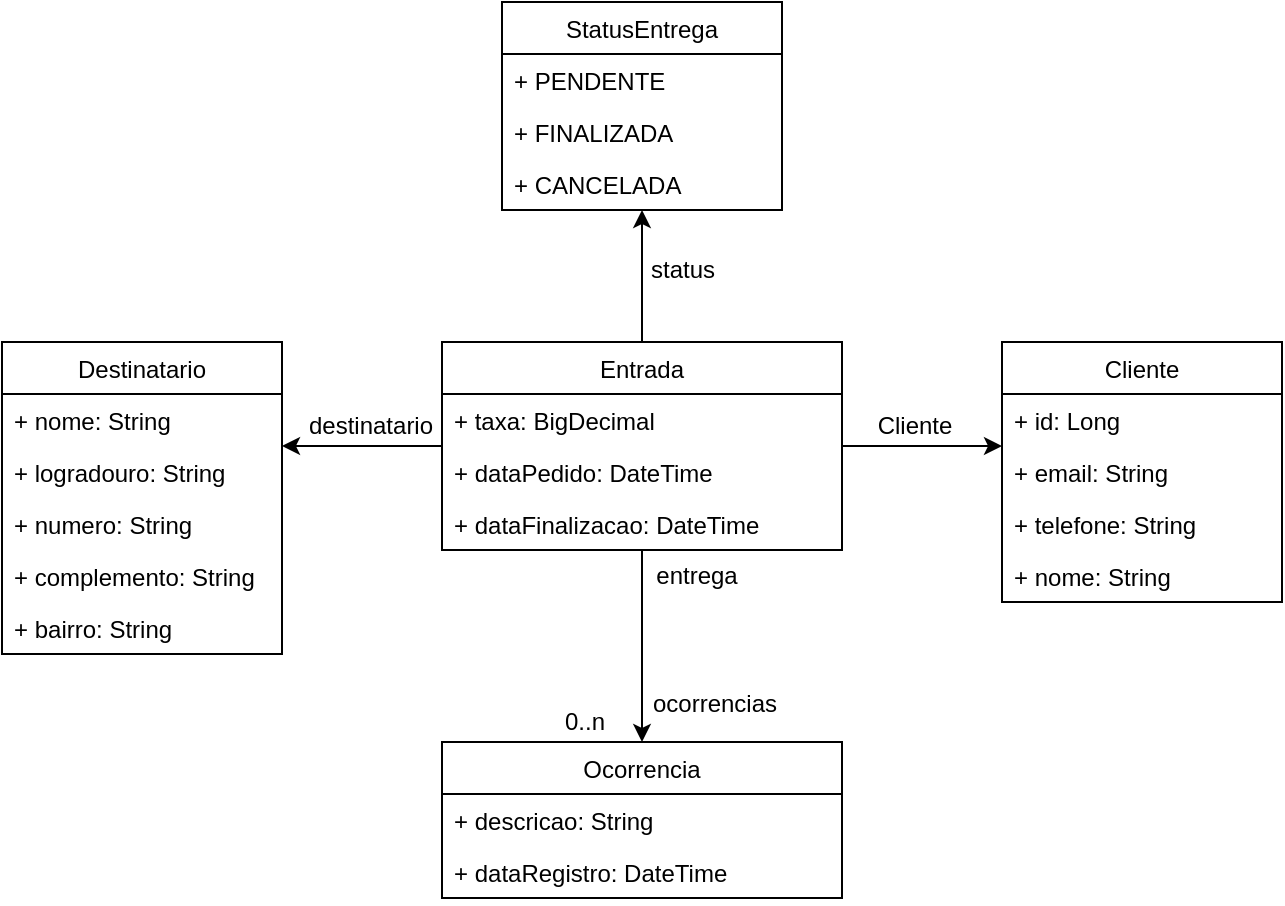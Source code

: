 <mxfile>
    <diagram id="5tLmBMSgxDgYBMJxbZya" name="Entidades">
        <mxGraphModel dx="1643" dy="706" grid="1" gridSize="10" guides="1" tooltips="1" connect="1" arrows="1" fold="1" page="1" pageScale="1" pageWidth="1169" pageHeight="827" math="0" shadow="0">
            <root>
                <mxCell id="0"/>
                <mxCell id="1" parent="0"/>
                <mxCell id="35" value="StatusEntrega" style="swimlane;fontStyle=0;childLayout=stackLayout;horizontal=1;startSize=26;fillColor=none;horizontalStack=0;resizeParent=1;resizeParentMax=0;resizeLast=0;collapsible=1;marginBottom=0;" parent="1" vertex="1">
                    <mxGeometry x="350" y="60" width="140" height="104" as="geometry"/>
                </mxCell>
                <mxCell id="36" value="+ PENDENTE" style="text;strokeColor=none;fillColor=none;align=left;verticalAlign=top;spacingLeft=4;spacingRight=4;overflow=hidden;rotatable=0;points=[[0,0.5],[1,0.5]];portConstraint=eastwest;" parent="35" vertex="1">
                    <mxGeometry y="26" width="140" height="26" as="geometry"/>
                </mxCell>
                <mxCell id="37" value="+ FINALIZADA" style="text;strokeColor=none;fillColor=none;align=left;verticalAlign=top;spacingLeft=4;spacingRight=4;overflow=hidden;rotatable=0;points=[[0,0.5],[1,0.5]];portConstraint=eastwest;" parent="35" vertex="1">
                    <mxGeometry y="52" width="140" height="26" as="geometry"/>
                </mxCell>
                <mxCell id="38" value="+ CANCELADA" style="text;strokeColor=none;fillColor=none;align=left;verticalAlign=top;spacingLeft=4;spacingRight=4;overflow=hidden;rotatable=0;points=[[0,0.5],[1,0.5]];portConstraint=eastwest;" parent="35" vertex="1">
                    <mxGeometry y="78" width="140" height="26" as="geometry"/>
                </mxCell>
                <mxCell id="39" value="Destinatario" style="swimlane;fontStyle=0;childLayout=stackLayout;horizontal=1;startSize=26;fillColor=none;horizontalStack=0;resizeParent=1;resizeParentMax=0;resizeLast=0;collapsible=1;marginBottom=0;" parent="1" vertex="1">
                    <mxGeometry x="100" y="230" width="140" height="156" as="geometry"/>
                </mxCell>
                <mxCell id="40" value="+ nome: String" style="text;strokeColor=none;fillColor=none;align=left;verticalAlign=top;spacingLeft=4;spacingRight=4;overflow=hidden;rotatable=0;points=[[0,0.5],[1,0.5]];portConstraint=eastwest;" parent="39" vertex="1">
                    <mxGeometry y="26" width="140" height="26" as="geometry"/>
                </mxCell>
                <mxCell id="55" value="+ logradouro: String" style="text;strokeColor=none;fillColor=none;align=left;verticalAlign=top;spacingLeft=4;spacingRight=4;overflow=hidden;rotatable=0;points=[[0,0.5],[1,0.5]];portConstraint=eastwest;" parent="39" vertex="1">
                    <mxGeometry y="52" width="140" height="26" as="geometry"/>
                </mxCell>
                <mxCell id="56" value="+ numero: String" style="text;strokeColor=none;fillColor=none;align=left;verticalAlign=top;spacingLeft=4;spacingRight=4;overflow=hidden;rotatable=0;points=[[0,0.5],[1,0.5]];portConstraint=eastwest;" parent="39" vertex="1">
                    <mxGeometry y="78" width="140" height="26" as="geometry"/>
                </mxCell>
                <mxCell id="57" value="+ complemento: String" style="text;strokeColor=none;fillColor=none;align=left;verticalAlign=top;spacingLeft=4;spacingRight=4;overflow=hidden;rotatable=0;points=[[0,0.5],[1,0.5]];portConstraint=eastwest;" parent="39" vertex="1">
                    <mxGeometry y="104" width="140" height="26" as="geometry"/>
                </mxCell>
                <mxCell id="58" value="+ bairro: String" style="text;strokeColor=none;fillColor=none;align=left;verticalAlign=top;spacingLeft=4;spacingRight=4;overflow=hidden;rotatable=0;points=[[0,0.5],[1,0.5]];portConstraint=eastwest;" parent="39" vertex="1">
                    <mxGeometry y="130" width="140" height="26" as="geometry"/>
                </mxCell>
                <mxCell id="43" value="Cliente" style="swimlane;fontStyle=0;childLayout=stackLayout;horizontal=1;startSize=26;fillColor=none;horizontalStack=0;resizeParent=1;resizeParentMax=0;resizeLast=0;collapsible=1;marginBottom=0;" parent="1" vertex="1">
                    <mxGeometry x="600" y="230" width="140" height="130" as="geometry"/>
                </mxCell>
                <mxCell id="44" value="+ id: Long" style="text;strokeColor=none;fillColor=none;align=left;verticalAlign=top;spacingLeft=4;spacingRight=4;overflow=hidden;rotatable=0;points=[[0,0.5],[1,0.5]];portConstraint=eastwest;" parent="43" vertex="1">
                    <mxGeometry y="26" width="140" height="26" as="geometry"/>
                </mxCell>
                <mxCell id="59" value="+ email: String" style="text;strokeColor=none;fillColor=none;align=left;verticalAlign=top;spacingLeft=4;spacingRight=4;overflow=hidden;rotatable=0;points=[[0,0.5],[1,0.5]];portConstraint=eastwest;" parent="43" vertex="1">
                    <mxGeometry y="52" width="140" height="26" as="geometry"/>
                </mxCell>
                <mxCell id="60" value="+ telefone: String" style="text;strokeColor=none;fillColor=none;align=left;verticalAlign=top;spacingLeft=4;spacingRight=4;overflow=hidden;rotatable=0;points=[[0,0.5],[1,0.5]];portConstraint=eastwest;" parent="43" vertex="1">
                    <mxGeometry y="78" width="140" height="26" as="geometry"/>
                </mxCell>
                <mxCell id="85" value="+ nome: String" style="text;strokeColor=none;fillColor=none;align=left;verticalAlign=top;spacingLeft=4;spacingRight=4;overflow=hidden;rotatable=0;points=[[0,0.5],[1,0.5]];portConstraint=eastwest;" parent="43" vertex="1">
                    <mxGeometry y="104" width="140" height="26" as="geometry"/>
                </mxCell>
                <mxCell id="72" style="edgeStyle=none;html=1;" parent="1" source="47" edge="1">
                    <mxGeometry relative="1" as="geometry">
                        <mxPoint x="240" y="282" as="targetPoint"/>
                    </mxGeometry>
                </mxCell>
                <mxCell id="73" style="edgeStyle=none;html=1;entryX=0;entryY=0;entryDx=0;entryDy=0;entryPerimeter=0;" parent="1" source="47" target="59" edge="1">
                    <mxGeometry relative="1" as="geometry"/>
                </mxCell>
                <mxCell id="74" style="edgeStyle=none;html=1;entryX=0.5;entryY=0;entryDx=0;entryDy=0;" parent="1" source="47" target="61" edge="1">
                    <mxGeometry relative="1" as="geometry"/>
                </mxCell>
                <mxCell id="75" style="edgeStyle=none;html=1;entryX=0.5;entryY=1;entryDx=0;entryDy=0;" parent="1" source="47" target="35" edge="1">
                    <mxGeometry relative="1" as="geometry"/>
                </mxCell>
                <mxCell id="47" value="Entrada" style="swimlane;fontStyle=0;childLayout=stackLayout;horizontal=1;startSize=26;fillColor=none;horizontalStack=0;resizeParent=1;resizeParentMax=0;resizeLast=0;collapsible=1;marginBottom=0;" parent="1" vertex="1">
                    <mxGeometry x="320" y="230" width="200" height="104" as="geometry"/>
                </mxCell>
                <mxCell id="48" value="+ taxa: BigDecimal" style="text;strokeColor=none;fillColor=none;align=left;verticalAlign=top;spacingLeft=4;spacingRight=4;overflow=hidden;rotatable=0;points=[[0,0.5],[1,0.5]];portConstraint=eastwest;" parent="47" vertex="1">
                    <mxGeometry y="26" width="200" height="26" as="geometry"/>
                </mxCell>
                <mxCell id="49" value="+ dataPedido: DateTime" style="text;strokeColor=none;fillColor=none;align=left;verticalAlign=top;spacingLeft=4;spacingRight=4;overflow=hidden;rotatable=0;points=[[0,0.5],[1,0.5]];portConstraint=eastwest;" parent="47" vertex="1">
                    <mxGeometry y="52" width="200" height="26" as="geometry"/>
                </mxCell>
                <mxCell id="50" value="+ dataFinalizacao: DateTime" style="text;strokeColor=none;fillColor=none;align=left;verticalAlign=top;spacingLeft=4;spacingRight=4;overflow=hidden;rotatable=0;points=[[0,0.5],[1,0.5]];portConstraint=eastwest;" parent="47" vertex="1">
                    <mxGeometry y="78" width="200" height="26" as="geometry"/>
                </mxCell>
                <mxCell id="61" value="Ocorrencia" style="swimlane;fontStyle=0;childLayout=stackLayout;horizontal=1;startSize=26;fillColor=none;horizontalStack=0;resizeParent=1;resizeParentMax=0;resizeLast=0;collapsible=1;marginBottom=0;" parent="1" vertex="1">
                    <mxGeometry x="320" y="430" width="200" height="78" as="geometry"/>
                </mxCell>
                <mxCell id="62" value="+ descricao: String" style="text;strokeColor=none;fillColor=none;align=left;verticalAlign=top;spacingLeft=4;spacingRight=4;overflow=hidden;rotatable=0;points=[[0,0.5],[1,0.5]];portConstraint=eastwest;" parent="61" vertex="1">
                    <mxGeometry y="26" width="200" height="26" as="geometry"/>
                </mxCell>
                <mxCell id="63" value="+ dataRegistro: DateTime" style="text;strokeColor=none;fillColor=none;align=left;verticalAlign=top;spacingLeft=4;spacingRight=4;overflow=hidden;rotatable=0;points=[[0,0.5],[1,0.5]];portConstraint=eastwest;" parent="61" vertex="1">
                    <mxGeometry y="52" width="200" height="26" as="geometry"/>
                </mxCell>
                <mxCell id="71" value="Cliente" style="text;html=1;align=center;verticalAlign=middle;resizable=0;points=[];autosize=1;strokeColor=none;fillColor=none;" parent="1" vertex="1">
                    <mxGeometry x="526" y="257" width="60" height="30" as="geometry"/>
                </mxCell>
                <mxCell id="76" value="status" style="text;html=1;align=center;verticalAlign=middle;resizable=0;points=[];autosize=1;strokeColor=none;fillColor=none;" parent="1" vertex="1">
                    <mxGeometry x="410" y="179" width="60" height="30" as="geometry"/>
                </mxCell>
                <mxCell id="77" value="destinatario" style="text;html=1;align=center;verticalAlign=middle;resizable=0;points=[];autosize=1;strokeColor=none;fillColor=none;" parent="1" vertex="1">
                    <mxGeometry x="239" y="257" width="90" height="30" as="geometry"/>
                </mxCell>
                <mxCell id="78" value="ocorrencias" style="text;html=1;align=center;verticalAlign=middle;resizable=0;points=[];autosize=1;strokeColor=none;fillColor=none;" parent="1" vertex="1">
                    <mxGeometry x="411" y="396" width="90" height="30" as="geometry"/>
                </mxCell>
                <mxCell id="82" value="entrega" style="text;html=1;align=center;verticalAlign=middle;resizable=0;points=[];autosize=1;strokeColor=none;fillColor=none;" parent="1" vertex="1">
                    <mxGeometry x="417" y="332" width="60" height="30" as="geometry"/>
                </mxCell>
                <mxCell id="84" value="0..n" style="text;html=1;align=center;verticalAlign=middle;resizable=0;points=[];autosize=1;strokeColor=none;fillColor=none;" parent="1" vertex="1">
                    <mxGeometry x="371" y="405" width="40" height="30" as="geometry"/>
                </mxCell>
            </root>
        </mxGraphModel>
    </diagram>
    <diagram id="7nRU8KSiS7WhjEOGO8yk" name="Componentes">
        <mxGraphModel dx="1494" dy="529" grid="1" gridSize="10" guides="1" tooltips="1" connect="1" arrows="1" fold="1" page="1" pageScale="2" pageWidth="1169" pageHeight="827" math="0" shadow="0">
            <root>
                <mxCell id="0"/>
                <mxCell id="1" parent="0"/>
                <mxCell id="JBc-oJvSOb936fm6z87Y-61" value="" style="rounded=0;whiteSpace=wrap;html=1;strokeColor=#FFFFFF;fillColor=#76608a;strokeWidth=2;fontColor=#ffffff;dashed=1;" vertex="1" parent="1">
                    <mxGeometry x="570" y="110" width="160" height="140" as="geometry"/>
                </mxCell>
                <mxCell id="JBc-oJvSOb936fm6z87Y-27" value="" style="rounded=0;whiteSpace=wrap;html=1;strokeColor=default;fillColor=#003366;gradientColor=none;strokeWidth=2;dashed=1;" vertex="1" parent="1">
                    <mxGeometry x="350" y="280" width="610" height="450" as="geometry"/>
                </mxCell>
                <mxCell id="JBc-oJvSOb936fm6z87Y-20" value="" style="rounded=0;whiteSpace=wrap;html=1;strokeColor=default;fillColor=#663300;gradientColor=none;strokeWidth=2;dashed=1;" vertex="1" parent="1">
                    <mxGeometry x="150" y="280" width="190" height="450" as="geometry"/>
                </mxCell>
                <mxCell id="JBc-oJvSOb936fm6z87Y-9" value="" style="rounded=0;whiteSpace=wrap;html=1;fillColor=none;gradientColor=none;dashed=1;strokeWidth=2;" vertex="1" parent="1">
                    <mxGeometry x="170" y="318" width="150" height="162" as="geometry"/>
                </mxCell>
                <mxCell id="JBc-oJvSOb936fm6z87Y-12" value="" style="rounded=0;whiteSpace=wrap;html=1;fillColor=none;gradientColor=none;dashed=1;strokeWidth=2;" vertex="1" parent="1">
                    <mxGeometry x="170" y="540" width="150" height="170" as="geometry"/>
                </mxCell>
                <mxCell id="JBc-oJvSOb936fm6z87Y-4" value="API" style="text;html=1;align=center;verticalAlign=middle;resizable=0;points=[];autosize=1;strokeColor=none;fillColor=none;" vertex="1" parent="1">
                    <mxGeometry x="140" y="250" width="40" height="30" as="geometry"/>
                </mxCell>
                <mxCell id="JBc-oJvSOb936fm6z87Y-46" style="edgeStyle=orthogonalEdgeStyle;html=1;entryX=0;entryY=0.5;entryDx=0;entryDy=0;elbow=vertical;fillColor=#1ba1e2;strokeColor=#006EAF;startArrow=none;startFill=0;strokeWidth=2;" edge="1" parent="1" source="JBc-oJvSOb936fm6z87Y-5" target="JBc-oJvSOb936fm6z87Y-16">
                    <mxGeometry relative="1" as="geometry">
                        <Array as="points">
                            <mxPoint x="120" y="440"/>
                            <mxPoint x="120" y="355"/>
                        </Array>
                    </mxGeometry>
                </mxCell>
                <mxCell id="JBc-oJvSOb936fm6z87Y-5" value="" style="outlineConnect=0;dashed=0;verticalLabelPosition=bottom;verticalAlign=top;align=center;html=1;shape=mxgraph.aws3.http_protocol;fillColor=#5294CF;gradientColor=none;" vertex="1" parent="1">
                    <mxGeometry x="28.5" y="410" width="63" height="66" as="geometry"/>
                </mxCell>
                <mxCell id="JBc-oJvSOb936fm6z87Y-7" style="edgeStyle=none;html=1;entryX=0.5;entryY=0;entryDx=0;entryDy=0;entryPerimeter=0;fillColor=#1ba1e2;strokeColor=#006EAF;strokeWidth=2;" edge="1" parent="1" source="JBc-oJvSOb936fm6z87Y-6" target="JBc-oJvSOb936fm6z87Y-5">
                    <mxGeometry relative="1" as="geometry"/>
                </mxCell>
                <mxCell id="JBc-oJvSOb936fm6z87Y-6" value="" style="image;html=1;image=img/lib/clip_art/computers/MacBook_128x128.png;fillColor=#FF99CC;gradientColor=none;" vertex="1" parent="1">
                    <mxGeometry x="40" y="270" width="40" height="70" as="geometry"/>
                </mxCell>
                <mxCell id="JBc-oJvSOb936fm6z87Y-10" value="Frontend" style="text;html=1;align=center;verticalAlign=middle;resizable=0;points=[];autosize=1;strokeColor=none;fillColor=none;" vertex="1" parent="1">
                    <mxGeometry x="20" y="260" width="70" height="30" as="geometry"/>
                </mxCell>
                <mxCell id="JBc-oJvSOb936fm6z87Y-11" value="Controller" style="text;html=1;align=center;verticalAlign=middle;resizable=0;points=[];autosize=1;strokeColor=none;fillColor=none;" vertex="1" parent="1">
                    <mxGeometry x="160" y="290" width="80" height="30" as="geometry"/>
                </mxCell>
                <mxCell id="JBc-oJvSOb936fm6z87Y-13" value="ExceptionHandler" style="text;html=1;align=center;verticalAlign=middle;resizable=0;points=[];autosize=1;strokeColor=none;fillColor=none;" vertex="1" parent="1">
                    <mxGeometry x="160" y="510" width="120" height="30" as="geometry"/>
                </mxCell>
                <mxCell id="JBc-oJvSOb936fm6z87Y-33" style="edgeStyle=none;html=1;exitX=1;exitY=0;exitDx=0;exitDy=0;entryX=0;entryY=0;entryDx=0;entryDy=0;fillColor=#1ba1e2;strokeColor=#006EAF;startArrow=none;startFill=0;strokeWidth=2;" edge="1" parent="1" source="JBc-oJvSOb936fm6z87Y-16" target="JBc-oJvSOb936fm6z87Y-30">
                    <mxGeometry relative="1" as="geometry"/>
                </mxCell>
                <mxCell id="JBc-oJvSOb936fm6z87Y-16" value="ClienteController" style="rounded=0;whiteSpace=wrap;html=1;" vertex="1" parent="1">
                    <mxGeometry x="192" y="340" width="100" height="30" as="geometry"/>
                </mxCell>
                <mxCell id="JBc-oJvSOb936fm6z87Y-21" value="Service" style="text;html=1;align=center;verticalAlign=middle;resizable=0;points=[];autosize=1;strokeColor=none;fillColor=none;" vertex="1" parent="1">
                    <mxGeometry x="365" y="290" width="60" height="30" as="geometry"/>
                </mxCell>
                <mxCell id="JBc-oJvSOb936fm6z87Y-22" value="" style="rounded=0;whiteSpace=wrap;html=1;strokeColor=default;fillColor=none;gradientColor=none;dashed=1;strokeWidth=2;" vertex="1" parent="1">
                    <mxGeometry x="370" y="320" width="170" height="390" as="geometry"/>
                </mxCell>
                <mxCell id="JBc-oJvSOb936fm6z87Y-23" value="Repository" style="text;html=1;align=center;verticalAlign=middle;resizable=0;points=[];autosize=1;strokeColor=none;fillColor=none;" vertex="1" parent="1">
                    <mxGeometry x="550" y="290" width="80" height="30" as="geometry"/>
                </mxCell>
                <mxCell id="JBc-oJvSOb936fm6z87Y-24" value="" style="rounded=0;whiteSpace=wrap;html=1;strokeColor=default;fillColor=none;gradientColor=none;dashed=1;strokeWidth=2;" vertex="1" parent="1">
                    <mxGeometry x="560" y="320" width="170" height="390" as="geometry"/>
                </mxCell>
                <mxCell id="JBc-oJvSOb936fm6z87Y-25" value="Model" style="text;html=1;align=center;verticalAlign=middle;resizable=0;points=[];autosize=1;strokeColor=none;fillColor=none;" vertex="1" parent="1">
                    <mxGeometry x="742" y="290" width="60" height="30" as="geometry"/>
                </mxCell>
                <mxCell id="JBc-oJvSOb936fm6z87Y-26" value="" style="rounded=0;whiteSpace=wrap;html=1;strokeColor=default;fillColor=none;gradientColor=none;dashed=1;strokeWidth=2;" vertex="1" parent="1">
                    <mxGeometry x="750" y="320" width="190" height="390" as="geometry"/>
                </mxCell>
                <mxCell id="JBc-oJvSOb936fm6z87Y-28" value="Domain" style="text;html=1;align=center;verticalAlign=middle;resizable=0;points=[];autosize=1;strokeColor=none;fillColor=none;" vertex="1" parent="1">
                    <mxGeometry x="340" y="250" width="60" height="30" as="geometry"/>
                </mxCell>
                <mxCell id="JBc-oJvSOb936fm6z87Y-51" style="edgeStyle=none;html=1;exitX=0;exitY=1;exitDx=0;exitDy=0;entryX=1;entryY=1;entryDx=0;entryDy=0;strokeWidth=2;startArrow=none;startFill=0;elbow=vertical;fillColor=#f0a30a;strokeColor=#BD7000;" edge="1" parent="1" source="JBc-oJvSOb936fm6z87Y-29" target="JBc-oJvSOb936fm6z87Y-31">
                    <mxGeometry relative="1" as="geometry"/>
                </mxCell>
                <mxCell id="JBc-oJvSOb936fm6z87Y-29" value="Cliente" style="rounded=0;whiteSpace=wrap;html=1;" vertex="1" parent="1">
                    <mxGeometry x="780" y="340" width="130" height="30" as="geometry"/>
                </mxCell>
                <mxCell id="JBc-oJvSOb936fm6z87Y-34" style="edgeStyle=none;html=1;exitX=1;exitY=0;exitDx=0;exitDy=0;entryX=0;entryY=0;entryDx=0;entryDy=0;fillColor=#1ba1e2;strokeColor=#006EAF;startArrow=none;startFill=0;strokeWidth=2;" edge="1" parent="1" source="JBc-oJvSOb936fm6z87Y-30" target="JBc-oJvSOb936fm6z87Y-31">
                    <mxGeometry relative="1" as="geometry"/>
                </mxCell>
                <mxCell id="JBc-oJvSOb936fm6z87Y-53" style="edgeStyle=none;html=1;exitX=0;exitY=1;exitDx=0;exitDy=0;entryX=1;entryY=1;entryDx=0;entryDy=0;strokeWidth=2;startArrow=none;startFill=0;elbow=vertical;fillColor=#f0a30a;strokeColor=#BD7000;" edge="1" parent="1" source="JBc-oJvSOb936fm6z87Y-30" target="JBc-oJvSOb936fm6z87Y-16">
                    <mxGeometry relative="1" as="geometry"/>
                </mxCell>
                <mxCell id="JBc-oJvSOb936fm6z87Y-55" style="edgeStyle=orthogonalEdgeStyle;html=1;exitX=0;exitY=0.5;exitDx=0;exitDy=0;strokeWidth=2;startArrow=none;startFill=0;elbow=vertical;fillColor=#e51400;strokeColor=#B20000;" edge="1" parent="1" source="JBc-oJvSOb936fm6z87Y-30">
                    <mxGeometry relative="1" as="geometry">
                        <mxPoint x="290" y="600" as="targetPoint"/>
                        <Array as="points">
                            <mxPoint x="330" y="355"/>
                            <mxPoint x="330" y="600"/>
                            <mxPoint x="292" y="600"/>
                        </Array>
                    </mxGeometry>
                </mxCell>
                <mxCell id="JBc-oJvSOb936fm6z87Y-30" value="ClienteService" style="rounded=0;whiteSpace=wrap;html=1;" vertex="1" parent="1">
                    <mxGeometry x="390" y="340" width="120" height="30" as="geometry"/>
                </mxCell>
                <mxCell id="JBc-oJvSOb936fm6z87Y-35" style="edgeStyle=none;html=1;exitX=1;exitY=0;exitDx=0;exitDy=0;entryX=0;entryY=0;entryDx=0;entryDy=0;fillColor=#1ba1e2;strokeColor=#006EAF;startArrow=none;startFill=0;strokeWidth=2;" edge="1" parent="1" source="JBc-oJvSOb936fm6z87Y-31" target="JBc-oJvSOb936fm6z87Y-29">
                    <mxGeometry relative="1" as="geometry"/>
                </mxCell>
                <mxCell id="JBc-oJvSOb936fm6z87Y-52" style="edgeStyle=none;html=1;exitX=0;exitY=1;exitDx=0;exitDy=0;entryX=1;entryY=1;entryDx=0;entryDy=0;strokeWidth=2;startArrow=none;startFill=0;elbow=vertical;fillColor=#f0a30a;strokeColor=#BD7000;" edge="1" parent="1" source="JBc-oJvSOb936fm6z87Y-31" target="JBc-oJvSOb936fm6z87Y-30">
                    <mxGeometry relative="1" as="geometry"/>
                </mxCell>
                <mxCell id="JBc-oJvSOb936fm6z87Y-31" value="ClienteRepository" style="rounded=0;whiteSpace=wrap;html=1;" vertex="1" parent="1">
                    <mxGeometry x="580" y="340" width="120" height="30" as="geometry"/>
                </mxCell>
                <mxCell id="JBc-oJvSOb936fm6z87Y-36" value="" style="ellipse;whiteSpace=wrap;html=1;aspect=fixed;strokeColor=#006EAF;fillColor=#1ba1e2;fontColor=#ffffff;" vertex="1" parent="1">
                    <mxGeometry x="950" y="470" width="18" height="18" as="geometry"/>
                </mxCell>
                <mxCell id="JBc-oJvSOb936fm6z87Y-50" style="html=1;exitX=0.75;exitY=1;exitDx=0;exitDy=0;entryX=0.75;entryY=0;entryDx=0;entryDy=0;strokeWidth=2;startArrow=none;startFill=0;elbow=vertical;fillColor=#f0a30a;strokeColor=#BD7000;" edge="1" parent="1" source="JBc-oJvSOb936fm6z87Y-47" target="JBc-oJvSOb936fm6z87Y-31">
                    <mxGeometry relative="1" as="geometry"/>
                </mxCell>
                <mxCell id="JBc-oJvSOb936fm6z87Y-47" value="" style="image;html=1;image=img/lib/clip_art/computers/Database_128x128.png;strokeColor=default;fillColor=none;gradientColor=none;" vertex="1" parent="1">
                    <mxGeometry x="623" y="160" width="60" height="60" as="geometry"/>
                </mxCell>
                <mxCell id="JBc-oJvSOb936fm6z87Y-48" value="Entrrega-db" style="text;html=1;align=center;verticalAlign=middle;resizable=0;points=[];autosize=1;strokeColor=none;fillColor=none;" vertex="1" parent="1">
                    <mxGeometry x="608" y="130" width="90" height="30" as="geometry"/>
                </mxCell>
                <mxCell id="JBc-oJvSOb936fm6z87Y-49" style="html=1;exitX=0.5;exitY=0;exitDx=0;exitDy=0;startArrow=none;startFill=0;elbow=vertical;fillColor=#1ba1e2;strokeColor=#006EAF;strokeWidth=2;entryX=0.25;entryY=1;entryDx=0;entryDy=0;" edge="1" parent="1" source="JBc-oJvSOb936fm6z87Y-31" target="JBc-oJvSOb936fm6z87Y-47">
                    <mxGeometry relative="1" as="geometry">
                        <mxPoint x="639.762" y="230" as="targetPoint"/>
                    </mxGeometry>
                </mxCell>
                <mxCell id="JBc-oJvSOb936fm6z87Y-58" style="edgeStyle=orthogonalEdgeStyle;html=1;exitX=1;exitY=0;exitDx=0;exitDy=0;entryX=1;entryY=1;entryDx=0;entryDy=0;strokeWidth=2;startArrow=none;startFill=0;elbow=vertical;fillColor=#e51400;strokeColor=#B20000;" edge="1" parent="1" source="JBc-oJvSOb936fm6z87Y-54" target="JBc-oJvSOb936fm6z87Y-16">
                    <mxGeometry relative="1" as="geometry"/>
                </mxCell>
                <mxCell id="JBc-oJvSOb936fm6z87Y-54" value="ExceptionHandler" style="rounded=0;whiteSpace=wrap;html=1;" vertex="1" parent="1">
                    <mxGeometry x="192" y="570" width="100" height="30" as="geometry"/>
                </mxCell>
                <mxCell id="JBc-oJvSOb936fm6z87Y-63" value="Banco&amp;nbsp; Postgesql" style="text;html=1;align=center;verticalAlign=middle;resizable=0;points=[];autosize=1;strokeColor=none;fillColor=none;" vertex="1" parent="1">
                    <mxGeometry x="560" y="80" width="120" height="30" as="geometry"/>
                </mxCell>
                <mxCell id="JBc-oJvSOb936fm6z87Y-66" style="edgeStyle=orthogonalEdgeStyle;html=1;exitX=0.5;exitY=0;exitDx=0;exitDy=0;strokeWidth=2;startArrow=none;startFill=0;elbow=vertical;endArrow=none;endFill=0;" edge="1" parent="1" source="JBc-oJvSOb936fm6z87Y-64" target="JBc-oJvSOb936fm6z87Y-54">
                    <mxGeometry relative="1" as="geometry"/>
                </mxCell>
                <mxCell id="JBc-oJvSOb936fm6z87Y-64" value="Problema" style="rounded=0;whiteSpace=wrap;html=1;" vertex="1" parent="1">
                    <mxGeometry x="192" y="620" width="100" height="30" as="geometry"/>
                </mxCell>
            </root>
        </mxGraphModel>
    </diagram>
</mxfile>